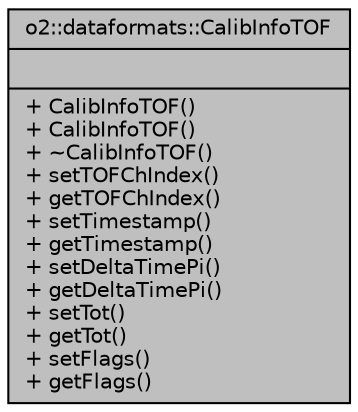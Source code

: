 digraph "o2::dataformats::CalibInfoTOF"
{
 // INTERACTIVE_SVG=YES
  bgcolor="transparent";
  edge [fontname="Helvetica",fontsize="10",labelfontname="Helvetica",labelfontsize="10"];
  node [fontname="Helvetica",fontsize="10",shape=record];
  Node1 [label="{o2::dataformats::CalibInfoTOF\n||+ CalibInfoTOF()\l+ CalibInfoTOF()\l+ ~CalibInfoTOF()\l+ setTOFChIndex()\l+ getTOFChIndex()\l+ setTimestamp()\l+ getTimestamp()\l+ setDeltaTimePi()\l+ getDeltaTimePi()\l+ setTot()\l+ getTot()\l+ setFlags()\l+ getFlags()\l}",height=0.2,width=0.4,color="black", fillcolor="grey75", style="filled", fontcolor="black"];
}

